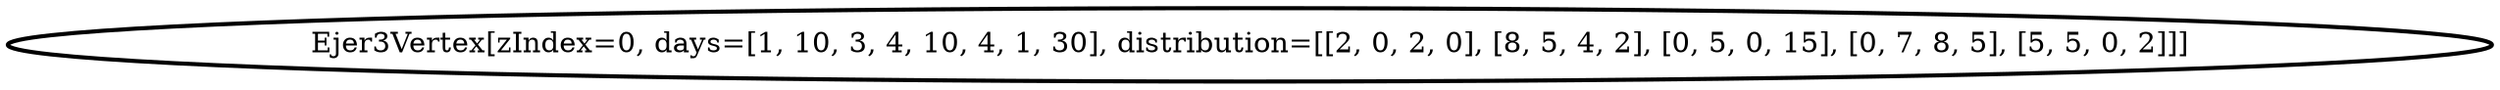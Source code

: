 strict digraph G {
  1 [ style="bold" label="Ejer3Vertex[zIndex=0, days=[1, 10, 3, 4, 10, 4, 1, 30], distribution=[[2, 0, 2, 0], [8, 5, 4, 2], [0, 5, 0, 15], [0, 7, 8, 5], [5, 5, 0, 2]]]" ];
}
